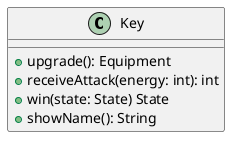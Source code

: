 @startuml
class Key {
    +upgrade(): Equipment
    +receiveAttack(energy: int): int
    +win(state: State) State
    +showName(): String
}
@enduml